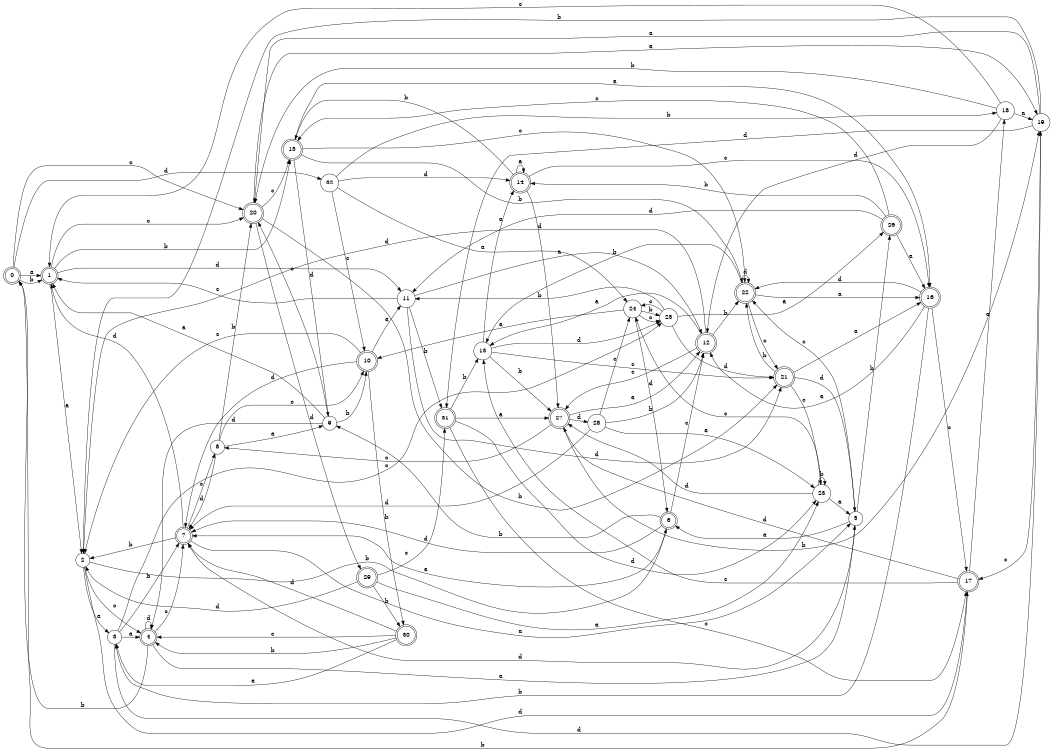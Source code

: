 digraph n27_1 {
__start0 [label="" shape="none"];

rankdir=LR;
size="8,5";

s0 [style="rounded,filled", color="black", fillcolor="white" shape="doublecircle", label="0"];
s1 [style="rounded,filled", color="black", fillcolor="white" shape="doublecircle", label="1"];
s2 [style="filled", color="black", fillcolor="white" shape="circle", label="2"];
s3 [style="filled", color="black", fillcolor="white" shape="circle", label="3"];
s4 [style="rounded,filled", color="black", fillcolor="white" shape="doublecircle", label="4"];
s5 [style="filled", color="black", fillcolor="white" shape="circle", label="5"];
s6 [style="rounded,filled", color="black", fillcolor="white" shape="doublecircle", label="6"];
s7 [style="rounded,filled", color="black", fillcolor="white" shape="doublecircle", label="7"];
s8 [style="filled", color="black", fillcolor="white" shape="circle", label="8"];
s9 [style="filled", color="black", fillcolor="white" shape="circle", label="9"];
s10 [style="rounded,filled", color="black", fillcolor="white" shape="doublecircle", label="10"];
s11 [style="filled", color="black", fillcolor="white" shape="circle", label="11"];
s12 [style="rounded,filled", color="black", fillcolor="white" shape="doublecircle", label="12"];
s13 [style="filled", color="black", fillcolor="white" shape="circle", label="13"];
s14 [style="rounded,filled", color="black", fillcolor="white" shape="doublecircle", label="14"];
s15 [style="rounded,filled", color="black", fillcolor="white" shape="doublecircle", label="15"];
s16 [style="rounded,filled", color="black", fillcolor="white" shape="doublecircle", label="16"];
s17 [style="rounded,filled", color="black", fillcolor="white" shape="doublecircle", label="17"];
s18 [style="filled", color="black", fillcolor="white" shape="circle", label="18"];
s19 [style="filled", color="black", fillcolor="white" shape="circle", label="19"];
s20 [style="rounded,filled", color="black", fillcolor="white" shape="doublecircle", label="20"];
s21 [style="rounded,filled", color="black", fillcolor="white" shape="doublecircle", label="21"];
s22 [style="rounded,filled", color="black", fillcolor="white" shape="doublecircle", label="22"];
s23 [style="filled", color="black", fillcolor="white" shape="circle", label="23"];
s24 [style="filled", color="black", fillcolor="white" shape="circle", label="24"];
s25 [style="filled", color="black", fillcolor="white" shape="circle", label="25"];
s26 [style="rounded,filled", color="black", fillcolor="white" shape="doublecircle", label="26"];
s27 [style="rounded,filled", color="black", fillcolor="white" shape="doublecircle", label="27"];
s28 [style="filled", color="black", fillcolor="white" shape="circle", label="28"];
s29 [style="rounded,filled", color="black", fillcolor="white" shape="doublecircle", label="29"];
s30 [style="rounded,filled", color="black", fillcolor="white" shape="doublecircle", label="30"];
s31 [style="rounded,filled", color="black", fillcolor="white" shape="doublecircle", label="31"];
s32 [style="filled", color="black", fillcolor="white" shape="circle", label="32"];
s0 -> s1 [label="a"];
s0 -> s1 [label="b"];
s0 -> s20 [label="c"];
s0 -> s32 [label="d"];
s1 -> s2 [label="a"];
s1 -> s15 [label="b"];
s1 -> s20 [label="c"];
s1 -> s11 [label="d"];
s2 -> s3 [label="a"];
s2 -> s6 [label="b"];
s2 -> s4 [label="c"];
s2 -> s17 [label="d"];
s3 -> s4 [label="a"];
s3 -> s7 [label="b"];
s3 -> s25 [label="c"];
s3 -> s19 [label="d"];
s4 -> s5 [label="a"];
s4 -> s0 [label="b"];
s4 -> s7 [label="c"];
s4 -> s4 [label="d"];
s5 -> s6 [label="a"];
s5 -> s26 [label="b"];
s5 -> s22 [label="c"];
s5 -> s7 [label="d"];
s6 -> s7 [label="a"];
s6 -> s9 [label="b"];
s6 -> s12 [label="c"];
s6 -> s7 [label="d"];
s7 -> s5 [label="a"];
s7 -> s2 [label="b"];
s7 -> s8 [label="c"];
s7 -> s1 [label="d"];
s8 -> s9 [label="a"];
s8 -> s20 [label="b"];
s8 -> s10 [label="c"];
s8 -> s7 [label="d"];
s9 -> s1 [label="a"];
s9 -> s10 [label="b"];
s9 -> s20 [label="c"];
s9 -> s4 [label="d"];
s10 -> s11 [label="a"];
s10 -> s30 [label="b"];
s10 -> s2 [label="c"];
s10 -> s7 [label="d"];
s11 -> s12 [label="a"];
s11 -> s31 [label="b"];
s11 -> s1 [label="c"];
s11 -> s21 [label="d"];
s12 -> s13 [label="a"];
s12 -> s22 [label="b"];
s12 -> s27 [label="c"];
s12 -> s2 [label="d"];
s13 -> s14 [label="a"];
s13 -> s27 [label="b"];
s13 -> s21 [label="c"];
s13 -> s25 [label="d"];
s14 -> s14 [label="a"];
s14 -> s15 [label="b"];
s14 -> s16 [label="c"];
s14 -> s27 [label="d"];
s15 -> s16 [label="a"];
s15 -> s22 [label="b"];
s15 -> s22 [label="c"];
s15 -> s9 [label="d"];
s16 -> s12 [label="a"];
s16 -> s3 [label="b"];
s16 -> s17 [label="c"];
s16 -> s22 [label="d"];
s17 -> s18 [label="a"];
s17 -> s0 [label="b"];
s17 -> s13 [label="c"];
s17 -> s27 [label="d"];
s18 -> s19 [label="a"];
s18 -> s20 [label="b"];
s18 -> s1 [label="c"];
s18 -> s12 [label="d"];
s19 -> s20 [label="a"];
s19 -> s2 [label="b"];
s19 -> s17 [label="c"];
s19 -> s31 [label="d"];
s20 -> s19 [label="a"];
s20 -> s21 [label="b"];
s20 -> s15 [label="c"];
s20 -> s29 [label="d"];
s21 -> s16 [label="a"];
s21 -> s22 [label="b"];
s21 -> s23 [label="c"];
s21 -> s5 [label="d"];
s22 -> s16 [label="a"];
s22 -> s13 [label="b"];
s22 -> s21 [label="c"];
s22 -> s22 [label="d"];
s23 -> s5 [label="a"];
s23 -> s23 [label="b"];
s23 -> s24 [label="c"];
s23 -> s27 [label="d"];
s24 -> s10 [label="a"];
s24 -> s25 [label="b"];
s24 -> s25 [label="c"];
s24 -> s6 [label="d"];
s25 -> s26 [label="a"];
s25 -> s11 [label="b"];
s25 -> s24 [label="c"];
s25 -> s21 [label="d"];
s26 -> s16 [label="a"];
s26 -> s14 [label="b"];
s26 -> s15 [label="c"];
s26 -> s11 [label="d"];
s27 -> s12 [label="a"];
s27 -> s19 [label="b"];
s27 -> s8 [label="c"];
s27 -> s28 [label="d"];
s28 -> s23 [label="a"];
s28 -> s12 [label="b"];
s28 -> s24 [label="c"];
s28 -> s7 [label="d"];
s29 -> s23 [label="a"];
s29 -> s30 [label="b"];
s29 -> s31 [label="c"];
s29 -> s2 [label="d"];
s30 -> s3 [label="a"];
s30 -> s4 [label="b"];
s30 -> s4 [label="c"];
s30 -> s7 [label="d"];
s31 -> s27 [label="a"];
s31 -> s13 [label="b"];
s31 -> s17 [label="c"];
s31 -> s23 [label="d"];
s32 -> s24 [label="a"];
s32 -> s18 [label="b"];
s32 -> s10 [label="c"];
s32 -> s14 [label="d"];

}